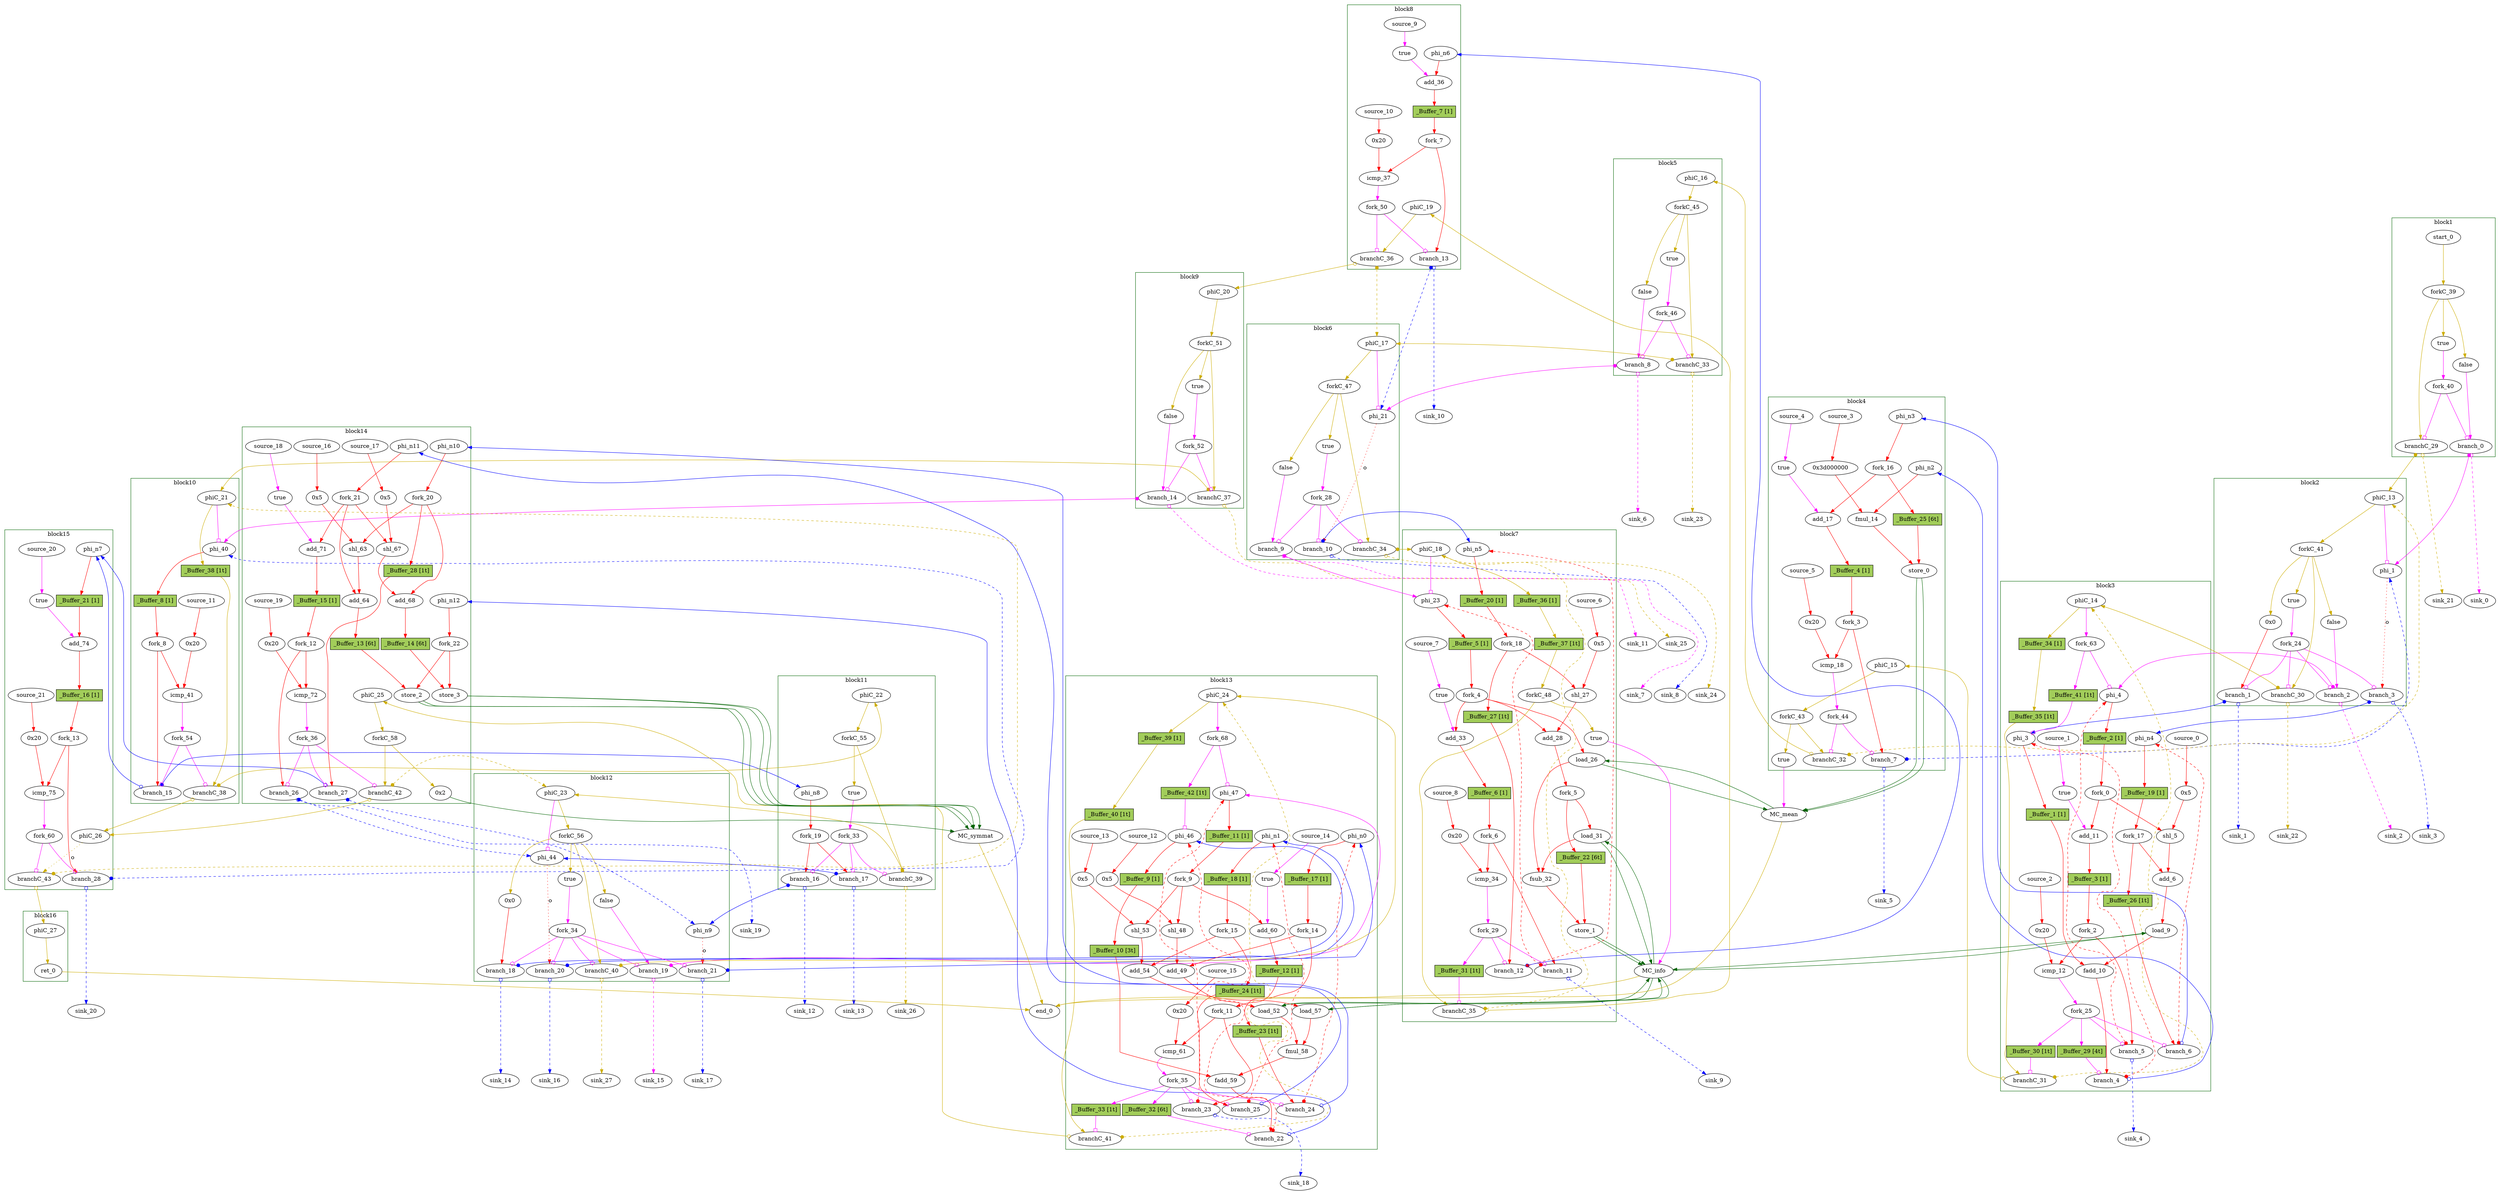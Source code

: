 // Number of blocks: 308
// Number of channels: 456
Digraph G {

  // Blocks
subgraph cluster_1 {
color = "darkgreen"
label = "block1"
  brCst_block1 [type=Constant, in="in1:1", out="out1:1", bbID = 1, value="0x1", label=true,  shape=oval];
  cst_0 [type=Constant, in="in1:1", out="out1:1", bbID = 1, value="0x0", label=false,  shape=oval];
  branch_0 [type=Branch, in="in1:1 in2?:1", out="out1+:1 out2-:1", bbID = 1,  shape=oval];
  start_0 [type=Entry, in="in1:0", out="out1:0", bbID = 1,  shape=oval];
  forkC_39 [type=Fork, in="in1:0", out="out1:0 out2:0 out3:0", bbID = 1,  shape=oval];
  branchC_29 [type=Branch, in="in1:0 in2?:1", out="out1+:0 out2-:0", bbID = 1,  shape=oval];
  fork_40 [type=Fork, in="in1:1", out="out1:1 out2:1", bbID = 1,  shape=oval];
}
subgraph cluster_2 {
color = "darkgreen"
label = "block2"
  phi_1 [type=Mux, in="in1?:1 in2:6 in3:6", out="out1:6", delay=1.397, bbID = 2,  shape=oval];
  brCst_block2 [type=Constant, in="in1:1", out="out1:1", bbID = 2, value="0x1", label=true,  shape=oval];
  cst_1 [type=Constant, in="in1:32", out="out1:32", bbID = 2, value="0x0", label="0x0",  shape=oval];
  cst_2 [type=Constant, in="in1:1", out="out1:1", bbID = 2, value="0x0", label=false,  shape=oval];
  branch_1 [type=Branch, in="in1:32 in2?:1", out="out1+:32 out2-:32", bbID = 2,  shape=oval];
  branch_2 [type=Branch, in="in1:1 in2?:1", out="out1+:1 out2-:1", bbID = 2,  shape=oval];
  branch_3 [type=Branch, in="in1:6 in2?:1", out="out1+:6 out2-:6", bbID = 2,  shape=oval];
  fork_24 [type=Fork, in="in1:1", out="out1:1 out2:1 out3:1 out4:1", bbID = 2,  shape=oval];
  phiC_13 [type=CntrlMerge, in="in1:0 in2:0", out="out1:0 out2?:1", bbID = 2,  shape=oval];
  forkC_41 [type=Fork, in="in1:0", out="out1:0 out2:0 out3:0 out4:0", bbID = 2,  shape=oval];
  branchC_30 [type=Branch, in="in1:0 in2?:1", out="out1+:0 out2-:0", bbID = 2,  shape=oval];
}
subgraph cluster_3 {
color = "darkgreen"
label = "block3"
  phi_3 [type=Mux, in="in1?:1 in2:32 in3:32", out="out1:32", delay=1.397, bbID = 3,  shape=oval];
  phi_4 [type=Mux, in="in1?:1 in2:6 in3:6", out="out1:6", delay=1.397, bbID = 3,  shape=oval];
  cst_3 [type=Constant, in="in1:3", out="out1:3", bbID = 3, value="0x5", label="0x5",  shape=oval];
  shl_5 [type=Operator, in="in1:11 in2:11", out="out1:11", op = "shl_op", bbID = 3,  shape=oval];
  add_6 [type=Operator, in="in1:12 in2:12", out="out1:12", op = "add_op", delay=2.287, bbID = 3,  shape=oval];
  load_9 [type=Operator, in="in1:32 in2:12", out="out1:32 out2:12", op = "mc_load_op", delay=1.412, latency=2, bbID = 3, portID = 0, offset = 0,  shape=oval];
  fadd_10 [type=Operator, in="in1:32 in2:32", out="out1:32", op = "fadd_op", latency=10, bbID = 3,  shape=oval];
  cst_4 [type=Constant, in="in1:1", out="out1:1", bbID = 3, value="0x1", label=true,  shape=oval];
  add_11 [type=Operator, in="in1:6 in2:6", out="out1:6", op = "add_op", delay=2.287, bbID = 3,  shape=oval];
  cst_5 [type=Constant, in="in1:6", out="out1:6", bbID = 3, value="0x20", label="0x20",  shape=oval];
  icmp_12 [type=Operator, in="in1:6 in2:6", out="out1:1", op = "icmp_ult_op", delay=1.907, bbID = 3,  shape=oval];
  phi_n4 [type=Merge, in="in1:6 in2:6", out="out1:6", delay=1.397, bbID = 3,  shape=oval];
  fork_0 [type=Fork, in="in1:6", out="out1:6 out2:6", bbID = 3,  shape=oval];
  fork_2 [type=Fork, in="in1:6", out="out1:6 out2:6", bbID = 3,  shape=oval];
  fork_17 [type=Fork, in="in1:6", out="out1:6 out2:6", bbID = 3,  shape=oval];
  branch_4 [type=Branch, in="in1:32 in2?:1", out="out1+:32 out2-:32", bbID = 3,  shape=oval];
  branch_5 [type=Branch, in="in1:6 in2?:1", out="out1+:6 out2-:6", bbID = 3,  shape=oval];
  branch_6 [type=Branch, in="in1:6 in2?:1", out="out1+:6 out2-:6", bbID = 3,  shape=oval];
  fork_25 [type=Fork, in="in1:1", out="out1:1 out2:1 out3:1 out4:1", bbID = 3,  shape=oval];
  phiC_14 [type=CntrlMerge, in="in1:0 in2:0", out="out1:0 out2?:1", bbID = 3,  shape=oval];
  branchC_31 [type=Branch, in="in1:0 in2?:1", out="out1+:0 out2-:0", bbID = 3,  shape=oval];
  source_0 [type=Source, out="out1:3", bbID = 3,  shape=oval];
  source_1 [type=Source, out="out1:1", bbID = 3,  shape=oval];
  source_2 [type=Source, out="out1:6", bbID = 3,  shape=oval];
  fork_63 [type=Fork, in="in1:1", out="out1:1 out2:1", bbID = 3,  shape=oval];
  _Buffer_1 [type=Buffer, in="in1:32", out="out1:32", bbID = 3, slots=1, transparent=false, label="_Buffer_1 [1]",  shape=box, style=filled, fillcolor=darkolivegreen3, height = 0.4];
  _Buffer_2 [type=Buffer, in="in1:6", out="out1:6", bbID = 3, slots=1, transparent=false, label="_Buffer_2 [1]",  shape=box, style=filled, fillcolor=darkolivegreen3, height = 0.4];
  _Buffer_3 [type=Buffer, in="in1:6", out="out1:6", bbID = 3, slots=1, transparent=false, label="_Buffer_3 [1]",  shape=box, style=filled, fillcolor=darkolivegreen3, height = 0.4];
  _Buffer_19 [type=Buffer, in="in1:6", out="out1:6", bbID = 3, slots=1, transparent=false, label="_Buffer_19 [1]",  shape=box, style=filled, fillcolor=darkolivegreen3, height = 0.4];
  _Buffer_26 [type=Buffer, in="in1:6", out="out1:6", bbID = 3, slots=1, transparent=true, label="_Buffer_26 [1t]",  shape=box, style=filled, fillcolor=darkolivegreen3, height = 0.4];
  _Buffer_29 [type=Buffer, in="in1:1", out="out1:1", bbID = 3, slots=4, transparent=true, label="_Buffer_29 [4t]",  shape=box, style=filled, fillcolor=darkolivegreen3, height = 0.4];
  _Buffer_30 [type=Buffer, in="in1:1", out="out1:1", bbID = 3, slots=1, transparent=true, label="_Buffer_30 [1t]",  shape=box, style=filled, fillcolor=darkolivegreen3, height = 0.4];
  _Buffer_34 [type=Buffer, in="in1:0", out="out1:0", bbID = 3, slots=1, transparent=false, label="_Buffer_34 [1]",  shape=box, style=filled, fillcolor=darkolivegreen3, height = 0.4];
  _Buffer_35 [type=Buffer, in="in1:0", out="out1:0", bbID = 3, slots=1, transparent=true, label="_Buffer_35 [1t]",  shape=box, style=filled, fillcolor=darkolivegreen3, height = 0.4];
  _Buffer_41 [type=Buffer, in="in1:1", out="out1:1", bbID = 3, slots=1, transparent=true, label="_Buffer_41 [1t]",  shape=box, style=filled, fillcolor=darkolivegreen3, height = 0.4];
}
subgraph cluster_4 {
color = "darkgreen"
label = "block4"
  cst_6 [type=Constant, in="in1:32", out="out1:32", bbID = 4, value="0x3d000000", label="0x3d000000",  shape=oval];
  fmul_14 [type=Operator, in="in1:32 in2:32", out="out1:32", op = "fmul_op", latency=6, bbID = 4,  shape=oval];
  store_0 [type=Operator, in="in1:32 in2:6", out="out1:32 out2:6", op = "mc_store_op", delay=0.672, bbID = 4, portID = 0, offset = 0,  shape=oval];
  cst_7 [type=Constant, in="in1:1", out="out1:1", bbID = 4, value="0x1", label=true,  shape=oval];
  add_17 [type=Operator, in="in1:6 in2:6", out="out1:6", op = "add_op", delay=2.287, bbID = 4,  shape=oval];
  cst_8 [type=Constant, in="in1:6", out="out1:6", bbID = 4, value="0x20", label="0x20",  shape=oval];
  icmp_18 [type=Operator, in="in1:6 in2:6", out="out1:1", op = "icmp_ult_op", delay=1.907, bbID = 4,  shape=oval];
  phi_n2 [type=Merge, in="in1:32", out="out1:32", bbID = 4,  shape=oval];
  phi_n3 [type=Merge, in="in1:6", out="out1:6", bbID = 4,  shape=oval];
  fork_3 [type=Fork, in="in1:6", out="out1:6 out2:6", bbID = 4,  shape=oval];
  fork_16 [type=Fork, in="in1:6", out="out1:6 out2:6", bbID = 4,  shape=oval];
  branch_7 [type=Branch, in="in1:6 in2?:1", out="out1+:6 out2-:6", bbID = 4,  shape=oval];
  cst_30 [type=Constant, in="in1:1", out="out1:1", bbID = 4, value="0x1", label=true,  shape=oval];
  phiC_15 [type=Merge, in="in1:0", out="out1:0", bbID = 4,  shape=oval];
  forkC_43 [type=Fork, in="in1:0", out="out1:0 out2:0", bbID = 4,  shape=oval];
  branchC_32 [type=Branch, in="in1:0 in2?:1", out="out1+:0 out2-:0", bbID = 4,  shape=oval];
  fork_44 [type=Fork, in="in1:1", out="out1:1 out2:1", bbID = 4,  shape=oval];
  source_3 [type=Source, out="out1:32", bbID = 4,  shape=oval];
  source_4 [type=Source, out="out1:1", bbID = 4,  shape=oval];
  source_5 [type=Source, out="out1:6", bbID = 4,  shape=oval];
  _Buffer_4 [type=Buffer, in="in1:6", out="out1:6", bbID = 4, slots=1, transparent=false, label="_Buffer_4 [1]",  shape=box, style=filled, fillcolor=darkolivegreen3, height = 0.4];
  _Buffer_25 [type=Buffer, in="in1:6", out="out1:6", bbID = 4, slots=6, transparent=true, label="_Buffer_25 [6t]",  shape=box, style=filled, fillcolor=darkolivegreen3, height = 0.4];
}
subgraph cluster_5 {
color = "darkgreen"
label = "block5"
  brCst_block5 [type=Constant, in="in1:1", out="out1:1", bbID = 5, value="0x1", label=true,  shape=oval];
  cst_9 [type=Constant, in="in1:1", out="out1:1", bbID = 5, value="0x0", label=false,  shape=oval];
  branch_8 [type=Branch, in="in1:1 in2?:1", out="out1+:1 out2-:1", bbID = 5,  shape=oval];
  phiC_16 [type=Merge, in="in1:0", out="out1:0", bbID = 5,  shape=oval];
  forkC_45 [type=Fork, in="in1:0", out="out1:0 out2:0 out3:0", bbID = 5,  shape=oval];
  branchC_33 [type=Branch, in="in1:0 in2?:1", out="out1+:0 out2-:0", bbID = 5,  shape=oval];
  fork_46 [type=Fork, in="in1:1", out="out1:1 out2:1", bbID = 5,  shape=oval];
}
subgraph cluster_6 {
color = "darkgreen"
label = "block6"
  phi_21 [type=Mux, in="in1?:1 in2:6 in3:6", out="out1:6", delay=1.397, bbID = 6,  shape=oval];
  brCst_block6 [type=Constant, in="in1:1", out="out1:1", bbID = 6, value="0x1", label=true,  shape=oval];
  cst_10 [type=Constant, in="in1:1", out="out1:1", bbID = 6, value="0x0", label=false,  shape=oval];
  branch_9 [type=Branch, in="in1:1 in2?:1", out="out1+:1 out2-:1", bbID = 6,  shape=oval];
  branch_10 [type=Branch, in="in1:6 in2?:1", out="out1+:6 out2-:6", bbID = 6,  shape=oval];
  fork_28 [type=Fork, in="in1:1", out="out1:1 out2:1 out3:1", bbID = 6,  shape=oval];
  phiC_17 [type=CntrlMerge, in="in1:0 in2:0", out="out1:0 out2?:1", bbID = 6,  shape=oval];
  forkC_47 [type=Fork, in="in1:0", out="out1:0 out2:0 out3:0", bbID = 6,  shape=oval];
  branchC_34 [type=Branch, in="in1:0 in2?:1", out="out1+:0 out2-:0", bbID = 6,  shape=oval];
}
subgraph cluster_7 {
color = "darkgreen"
label = "block7"
  phi_23 [type=Mux, in="in1?:1 in2:6 in3:6", out="out1:6", delay=1.397, bbID = 7,  shape=oval];
  load_26 [type=Operator, in="in1:32 in2:6", out="out1:32 out2:6", op = "mc_load_op", delay=1.412, latency=2, bbID = 7, portID = 0, offset = 0,  shape=oval];
  cst_11 [type=Constant, in="in1:3", out="out1:3", bbID = 7, value="0x5", label="0x5",  shape=oval];
  shl_27 [type=Operator, in="in1:11 in2:11", out="out1:11", op = "shl_op", bbID = 7,  shape=oval];
  add_28 [type=Operator, in="in1:12 in2:12", out="out1:12", op = "add_op", delay=2.287, bbID = 7,  shape=oval];
  load_31 [type=Operator, in="in1:32 in2:12", out="out1:32 out2:12", op = "mc_load_op", delay=1.412, latency=2, bbID = 7, portID = 1, offset = 0,  shape=oval];
  fsub_32 [type=Operator, in="in1:32 in2:32", out="out1:32", op = "fsub_op", latency=10, bbID = 7,  shape=oval];
  store_1 [type=Operator, in="in1:32 in2:12", out="out1:32 out2:12", op = "mc_store_op", delay=0.672, bbID = 7, portID = 0, offset = 0,  shape=oval];
  cst_12 [type=Constant, in="in1:1", out="out1:1", bbID = 7, value="0x1", label=true,  shape=oval];
  add_33 [type=Operator, in="in1:6 in2:6", out="out1:6", op = "add_op", delay=2.287, bbID = 7,  shape=oval];
  cst_13 [type=Constant, in="in1:6", out="out1:6", bbID = 7, value="0x20", label="0x20",  shape=oval];
  icmp_34 [type=Operator, in="in1:6 in2:6", out="out1:1", op = "icmp_ult_op", delay=1.907, bbID = 7,  shape=oval];
  phi_n5 [type=Merge, in="in1:6 in2:6", out="out1:6", delay=1.397, bbID = 7,  shape=oval];
  fork_4 [type=Fork, in="in1:6", out="out1:6 out2:6 out3:6", bbID = 7,  shape=oval];
  fork_5 [type=Fork, in="in1:12", out="out1:12 out2:12", bbID = 7,  shape=oval];
  fork_6 [type=Fork, in="in1:6", out="out1:6 out2:6", bbID = 7,  shape=oval];
  fork_18 [type=Fork, in="in1:6", out="out1:6 out2:6", bbID = 7,  shape=oval];
  branch_11 [type=Branch, in="in1:6 in2?:1", out="out1+:6 out2-:6", bbID = 7,  shape=oval];
  branch_12 [type=Branch, in="in1:6 in2?:1", out="out1+:6 out2-:6", bbID = 7,  shape=oval];
  fork_29 [type=Fork, in="in1:1", out="out1:1 out2:1 out3:1", bbID = 7,  shape=oval];
  cst_31 [type=Constant, in="in1:1", out="out1:1", bbID = 7, value="0x1", label=true,  shape=oval];
  phiC_18 [type=CntrlMerge, in="in1:0 in2:0", out="out1:0 out2?:1", bbID = 7,  shape=oval];
  forkC_48 [type=Fork, in="in1:0", out="out1:0 out2:0", bbID = 7,  shape=oval];
  branchC_35 [type=Branch, in="in1:0 in2?:1", out="out1+:0 out2-:0", bbID = 7,  shape=oval];
  source_6 [type=Source, out="out1:3", bbID = 7,  shape=oval];
  source_7 [type=Source, out="out1:1", bbID = 7,  shape=oval];
  source_8 [type=Source, out="out1:6", bbID = 7,  shape=oval];
  _Buffer_5 [type=Buffer, in="in1:6", out="out1:6", bbID = 7, slots=1, transparent=false, label="_Buffer_5 [1]",  shape=box, style=filled, fillcolor=darkolivegreen3, height = 0.4];
  _Buffer_6 [type=Buffer, in="in1:6", out="out1:6", bbID = 7, slots=1, transparent=false, label="_Buffer_6 [1]",  shape=box, style=filled, fillcolor=darkolivegreen3, height = 0.4];
  _Buffer_20 [type=Buffer, in="in1:6", out="out1:6", bbID = 7, slots=1, transparent=false, label="_Buffer_20 [1]",  shape=box, style=filled, fillcolor=darkolivegreen3, height = 0.4];
  _Buffer_22 [type=Buffer, in="in1:12", out="out1:12", bbID = 7, slots=6, transparent=true, label="_Buffer_22 [6t]",  shape=box, style=filled, fillcolor=darkolivegreen3, height = 0.4];
  _Buffer_27 [type=Buffer, in="in1:6", out="out1:6", bbID = 7, slots=1, transparent=true, label="_Buffer_27 [1t]",  shape=box, style=filled, fillcolor=darkolivegreen3, height = 0.4];
  _Buffer_31 [type=Buffer, in="in1:1", out="out1:1", bbID = 7, slots=1, transparent=true, label="_Buffer_31 [1t]",  shape=box, style=filled, fillcolor=darkolivegreen3, height = 0.4];
  _Buffer_36 [type=Buffer, in="in1:0", out="out1:0", bbID = 7, slots=1, transparent=false, label="_Buffer_36 [1]",  shape=box, style=filled, fillcolor=darkolivegreen3, height = 0.4];
  _Buffer_37 [type=Buffer, in="in1:0", out="out1:0", bbID = 7, slots=1, transparent=true, label="_Buffer_37 [1t]",  shape=box, style=filled, fillcolor=darkolivegreen3, height = 0.4];
}
subgraph cluster_8 {
color = "darkgreen"
label = "block8"
  cst_14 [type=Constant, in="in1:1", out="out1:1", bbID = 8, value="0x1", label=true,  shape=oval];
  add_36 [type=Operator, in="in1:6 in2:6", out="out1:6", op = "add_op", delay=2.287, bbID = 8,  shape=oval];
  cst_15 [type=Constant, in="in1:6", out="out1:6", bbID = 8, value="0x20", label="0x20",  shape=oval];
  icmp_37 [type=Operator, in="in1:6 in2:6", out="out1:1", op = "icmp_ult_op", delay=1.907, bbID = 8,  shape=oval];
  phi_n6 [type=Merge, in="in1:6", out="out1:6", bbID = 8,  shape=oval];
  fork_7 [type=Fork, in="in1:6", out="out1:6 out2:6", bbID = 8,  shape=oval];
  branch_13 [type=Branch, in="in1:6 in2?:1", out="out1+:6 out2-:6", bbID = 8,  shape=oval];
  phiC_19 [type=Merge, in="in1:0", out="out1:0", bbID = 8,  shape=oval];
  branchC_36 [type=Branch, in="in1:0 in2?:1", out="out1+:0 out2-:0", bbID = 8,  shape=oval];
  fork_50 [type=Fork, in="in1:1", out="out1:1 out2:1", bbID = 8,  shape=oval];
  source_9 [type=Source, out="out1:1", bbID = 8,  shape=oval];
  source_10 [type=Source, out="out1:6", bbID = 8,  shape=oval];
  _Buffer_7 [type=Buffer, in="in1:6", out="out1:6", bbID = 8, slots=1, transparent=false, label="_Buffer_7 [1]",  shape=box, style=filled, fillcolor=darkolivegreen3, height = 0.4];
}
subgraph cluster_9 {
color = "darkgreen"
label = "block9"
  brCst_block9 [type=Constant, in="in1:1", out="out1:1", bbID = 9, value="0x1", label=true,  shape=oval];
  cst_16 [type=Constant, in="in1:1", out="out1:1", bbID = 9, value="0x0", label=false,  shape=oval];
  branch_14 [type=Branch, in="in1:1 in2?:1", out="out1+:1 out2-:1", bbID = 9,  shape=oval];
  phiC_20 [type=Merge, in="in1:0", out="out1:0", bbID = 9,  shape=oval];
  forkC_51 [type=Fork, in="in1:0", out="out1:0 out2:0 out3:0", bbID = 9,  shape=oval];
  branchC_37 [type=Branch, in="in1:0 in2?:1", out="out1+:0 out2-:0", bbID = 9,  shape=oval];
  fork_52 [type=Fork, in="in1:1", out="out1:1 out2:1", bbID = 9,  shape=oval];
}
subgraph cluster_10 {
color = "darkgreen"
label = "block10"
  phi_40 [type=Mux, in="in1?:1 in2:6 in3:6", out="out1:6", delay=1.397, bbID = 10,  shape=oval];
  cst_17 [type=Constant, in="in1:6", out="out1:6", bbID = 10, value="0x20", label="0x20",  shape=oval];
  icmp_41 [type=Operator, in="in1:6 in2:6", out="out1:1", op = "icmp_ult_op", delay=1.907, bbID = 10,  shape=oval];
  fork_8 [type=Fork, in="in1:6", out="out1:6 out2:6", bbID = 10,  shape=oval];
  branch_15 [type=Branch, in="in1:6 in2?:1", out="out1+:6 out2-:6", bbID = 10,  shape=oval];
  phiC_21 [type=CntrlMerge, in="in1:0 in2:0", out="out1:0 out2?:1", bbID = 10,  shape=oval];
  branchC_38 [type=Branch, in="in1:0 in2?:1", out="out1+:0 out2-:0", bbID = 10,  shape=oval];
  fork_54 [type=Fork, in="in1:1", out="out1:1 out2:1", bbID = 10,  shape=oval];
  source_11 [type=Source, out="out1:6", bbID = 10,  shape=oval];
  _Buffer_8 [type=Buffer, in="in1:6", out="out1:6", bbID = 10, slots=1, transparent=false, label="_Buffer_8 [1]",  shape=box, style=filled, fillcolor=darkolivegreen3, height = 0.4];
  _Buffer_38 [type=Buffer, in="in1:0", out="out1:0", bbID = 10, slots=1, transparent=true, label="_Buffer_38 [1t]",  shape=box, style=filled, fillcolor=darkolivegreen3, height = 0.4];
}
subgraph cluster_11 {
color = "darkgreen"
label = "block11"
  brCst_block11 [type=Constant, in="in1:1", out="out1:1", bbID = 11, value="0x1", label=true,  shape=oval];
  phi_n8 [type=Merge, in="in1:6", out="out1:6", bbID = 11,  shape=oval];
  fork_19 [type=Fork, in="in1:6", out="out1:6 out2:6", bbID = 11,  shape=oval];
  branch_16 [type=Branch, in="in1:6 in2?:1", out="out1+:6 out2-:6", bbID = 11,  shape=oval];
  branch_17 [type=Branch, in="in1:6 in2?:1", out="out1+:6 out2-:6", bbID = 11,  shape=oval];
  fork_33 [type=Fork, in="in1:1", out="out1:1 out2:1 out3:1", bbID = 11,  shape=oval];
  phiC_22 [type=Merge, in="in1:0", out="out1:0", bbID = 11,  shape=oval];
  forkC_55 [type=Fork, in="in1:0", out="out1:0 out2:0", bbID = 11,  shape=oval];
  branchC_39 [type=Branch, in="in1:0 in2?:1", out="out1+:0 out2-:0", bbID = 11,  shape=oval];
}
subgraph cluster_12 {
color = "darkgreen"
label = "block12"
  phi_44 [type=Mux, in="in1?:1 in2:6 in3:6", out="out1:6", delay=1.397, bbID = 12,  shape=oval];
  brCst_block12 [type=Constant, in="in1:1", out="out1:1", bbID = 12, value="0x1", label=true,  shape=oval];
  cst_18 [type=Constant, in="in1:32", out="out1:32", bbID = 12, value="0x0", label="0x0",  shape=oval];
  cst_19 [type=Constant, in="in1:1", out="out1:1", bbID = 12, value="0x0", label=false,  shape=oval];
  phi_n9 [type=Merge, in="in1:6 in2:6", out="out1:6", delay=1.397, bbID = 12,  shape=oval];
  branch_18 [type=Branch, in="in1:32 in2?:1", out="out1+:32 out2-:32", bbID = 12,  shape=oval];
  branch_19 [type=Branch, in="in1:1 in2?:1", out="out1+:1 out2-:1", bbID = 12,  shape=oval];
  branch_20 [type=Branch, in="in1:6 in2?:1", out="out1+:6 out2-:6", bbID = 12,  shape=oval];
  branch_21 [type=Branch, in="in1:6 in2?:1", out="out1+:6 out2-:6", bbID = 12,  shape=oval];
  fork_34 [type=Fork, in="in1:1", out="out1:1 out2:1 out3:1 out4:1 out5:1", bbID = 12,  shape=oval];
  phiC_23 [type=CntrlMerge, in="in1:0 in2:0", out="out1:0 out2?:1", bbID = 12,  shape=oval];
  forkC_56 [type=Fork, in="in1:0", out="out1:0 out2:0 out3:0 out4:0", bbID = 12,  shape=oval];
  branchC_40 [type=Branch, in="in1:0 in2?:1", out="out1+:0 out2-:0", bbID = 12,  shape=oval];
}
subgraph cluster_13 {
color = "darkgreen"
label = "block13"
  phi_46 [type=Mux, in="in1?:1 in2:32 in3:32", out="out1:32", delay=1.397, bbID = 13, retimingDiff=1,  shape=oval];
  phi_47 [type=Mux, in="in1?:1 in2:6 in3:6", out="out1:6", delay=1.397, bbID = 13,  shape=oval];
  cst_20 [type=Constant, in="in1:3", out="out1:3", bbID = 13, value="0x5", label="0x5", retimingDiff=0.363636,  shape=oval];
  shl_48 [type=Operator, in="in1:11 in2:11", out="out1:11", op = "shl_op", bbID = 13, retimingDiff=0.363636,  shape=oval];
  add_49 [type=Operator, in="in1:12 in2:12", out="out1:12", op = "add_op", delay=2.287, bbID = 13, retimingDiff=0.363636,  shape=oval];
  load_52 [type=Operator, in="in1:32 in2:12", out="out1:32 out2:12", op = "mc_load_op", delay=1.412, latency=2, bbID = 13, portID = 2, offset = 0, retimingDiff=0.181818,  shape=oval];
  cst_21 [type=Constant, in="in1:3", out="out1:3", bbID = 13, value="0x5", label="0x5", retimingDiff=0.363636,  shape=oval];
  shl_53 [type=Operator, in="in1:11 in2:11", out="out1:11", op = "shl_op", bbID = 13, retimingDiff=0.363636,  shape=oval];
  add_54 [type=Operator, in="in1:12 in2:12", out="out1:12", op = "add_op", delay=2.287, bbID = 13, retimingDiff=0.363636,  shape=oval];
  load_57 [type=Operator, in="in1:32 in2:12", out="out1:32 out2:12", op = "mc_load_op", delay=1.412, latency=2, bbID = 13, portID = 3, offset = 0, retimingDiff=0.181818,  shape=oval];
  fmul_58 [type=Operator, in="in1:32 in2:32", out="out1:32", op = "fmul_op", latency=6, bbID = 13, retimingDiff=0.545455,  shape=oval];
  fadd_59 [type=Operator, in="in1:32 in2:32", out="out1:32", op = "fadd_op", latency=10, bbID = 13, retimingDiff=0.909091,  shape=oval];
  cst_22 [type=Constant, in="in1:1", out="out1:1", bbID = 13, value="0x1", label=true, retimingDiff=0.363636,  shape=oval];
  add_60 [type=Operator, in="in1:6 in2:6", out="out1:6", op = "add_op", delay=2.287, bbID = 13, retimingDiff=0.363636,  shape=oval];
  cst_23 [type=Constant, in="in1:6", out="out1:6", bbID = 13, value="0x20", label="0x20", retimingDiff=1,  shape=oval];
  icmp_61 [type=Operator, in="in1:6 in2:6", out="out1:1", op = "icmp_ult_op", delay=1.907, bbID = 13, retimingDiff=1,  shape=oval];
  phi_n0 [type=Merge, in="in1:6 in2:6", out="out1:6", delay=1.397, bbID = 13,  shape=oval];
  phi_n1 [type=Merge, in="in1:6 in2:6", out="out1:6", delay=1.397, bbID = 13,  shape=oval];
  fork_9 [type=Fork, in="in1:6", out="out1:6 out2:6 out3:6", bbID = 13, retimingDiff=0.363636,  shape=oval];
  fork_11 [type=Fork, in="in1:6", out="out1:6 out2:6", bbID = 13, retimingDiff=1,  shape=oval];
  fork_14 [type=Fork, in="in1:6", out="out1:6 out2:6", bbID = 13, retimingDiff=0.363636,  shape=oval];
  fork_15 [type=Fork, in="in1:6", out="out1:6 out2:6", bbID = 13, retimingDiff=0.363636,  shape=oval];
  branch_22 [type=Branch, in="in1:32 in2?:1", out="out1+:32 out2-:32", bbID = 13, retimingDiff=2,  shape=oval];
  branch_23 [type=Branch, in="in1:6 in2?:1", out="out1+:6 out2-:6", bbID = 13, retimingDiff=1,  shape=oval];
  branch_24 [type=Branch, in="in1:6 in2?:1", out="out1+:6 out2-:6", bbID = 13, retimingDiff=1,  shape=oval];
  branch_25 [type=Branch, in="in1:6 in2?:1", out="out1+:6 out2-:6", bbID = 13, retimingDiff=1,  shape=oval];
  fork_35 [type=Fork, in="in1:1", out="out1:1 out2:1 out3:1 out4:1 out5:1", bbID = 13, retimingDiff=1,  shape=oval];
  phiC_24 [type=CntrlMerge, in="in1:0 in2:0", out="out1:0 out2?:1", bbID = 13,  shape=oval];
  branchC_41 [type=Branch, in="in1:0 in2?:1", out="out1+:0 out2-:0", bbID = 13, retimingDiff=1,  shape=oval];
  source_12 [type=Source, out="out1:3", bbID = 13, retimingDiff=0.363636,  shape=oval];
  source_13 [type=Source, out="out1:3", bbID = 13, retimingDiff=0.363636,  shape=oval];
  source_14 [type=Source, out="out1:1", bbID = 13, retimingDiff=0.363636,  shape=oval];
  source_15 [type=Source, out="out1:6", bbID = 13, retimingDiff=1,  shape=oval];
  fork_68 [type=Fork, in="in1:1", out="out1:1 out2:1", bbID = 13,  shape=oval];
  _Buffer_9 [type=Buffer, in="in1:32", out="out1:32", bbID = 13, slots=1, transparent=false, label="_Buffer_9 [1]",  shape=box, style=filled, fillcolor=darkolivegreen3, height = 0.4];
  _Buffer_10 [type=Buffer, in="in1:32", out="out1:32", bbID = 13, slots=3, transparent=true, label="_Buffer_10 [3t]",  shape=box, style=filled, fillcolor=darkolivegreen3, height = 0.4];
  _Buffer_11 [type=Buffer, in="in1:6", out="out1:6", bbID = 13, slots=1, transparent=false, label="_Buffer_11 [1]",  shape=box, style=filled, fillcolor=darkolivegreen3, height = 0.4];
  _Buffer_12 [type=Buffer, in="in1:6", out="out1:6", bbID = 13, slots=1, transparent=false, label="_Buffer_12 [1]",  shape=box, style=filled, fillcolor=darkolivegreen3, height = 0.4];
  _Buffer_17 [type=Buffer, in="in1:6", out="out1:6", bbID = 13, slots=1, transparent=false, label="_Buffer_17 [1]",  shape=box, style=filled, fillcolor=darkolivegreen3, height = 0.4];
  _Buffer_18 [type=Buffer, in="in1:6", out="out1:6", bbID = 13, slots=1, transparent=false, label="_Buffer_18 [1]",  shape=box, style=filled, fillcolor=darkolivegreen3, height = 0.4];
  _Buffer_23 [type=Buffer, in="in1:6", out="out1:6", bbID = 13, slots=1, transparent=true, label="_Buffer_23 [1t]",  shape=box, style=filled, fillcolor=darkolivegreen3, height = 0.4];
  _Buffer_24 [type=Buffer, in="in1:6", out="out1:6", bbID = 13, slots=1, transparent=true, label="_Buffer_24 [1t]",  shape=box, style=filled, fillcolor=darkolivegreen3, height = 0.4];
  _Buffer_32 [type=Buffer, in="in1:1", out="out1:1", bbID = 13, slots=6, transparent=true, label="_Buffer_32 [6t]",  shape=box, style=filled, fillcolor=darkolivegreen3, height = 0.4];
  _Buffer_33 [type=Buffer, in="in1:1", out="out1:1", bbID = 13, slots=1, transparent=true, label="_Buffer_33 [1t]",  shape=box, style=filled, fillcolor=darkolivegreen3, height = 0.4];
  _Buffer_39 [type=Buffer, in="in1:0", out="out1:0", bbID = 13, slots=1, transparent=false, label="_Buffer_39 [1]",  shape=box, style=filled, fillcolor=darkolivegreen3, height = 0.4];
  _Buffer_40 [type=Buffer, in="in1:0", out="out1:0", bbID = 13, slots=1, transparent=true, label="_Buffer_40 [1t]",  shape=box, style=filled, fillcolor=darkolivegreen3, height = 0.4];
  _Buffer_42 [type=Buffer, in="in1:1", out="out1:1", bbID = 13, slots=1, transparent=true, label="_Buffer_42 [1t]",  shape=box, style=filled, fillcolor=darkolivegreen3, height = 0.4];
}
subgraph cluster_14 {
color = "darkgreen"
label = "block14"
  cst_24 [type=Constant, in="in1:3", out="out1:3", bbID = 14, value="0x5", label="0x5",  shape=oval];
  shl_63 [type=Operator, in="in1:11 in2:11", out="out1:11", op = "shl_op", bbID = 14,  shape=oval];
  add_64 [type=Operator, in="in1:12 in2:12", out="out1:12", op = "add_op", delay=2.287, bbID = 14,  shape=oval];
  store_2 [type=Operator, in="in1:32 in2:12", out="out1:32 out2:12", op = "mc_store_op", delay=0.672, bbID = 14, portID = 0, offset = 0,  shape=oval];
  cst_25 [type=Constant, in="in1:3", out="out1:3", bbID = 14, value="0x5", label="0x5",  shape=oval];
  shl_67 [type=Operator, in="in1:11 in2:11", out="out1:11", op = "shl_op", bbID = 14,  shape=oval];
  add_68 [type=Operator, in="in1:12 in2:12", out="out1:12", op = "add_op", delay=2.287, bbID = 14,  shape=oval];
  store_3 [type=Operator, in="in1:32 in2:12", out="out1:32 out2:12", op = "mc_store_op", delay=0.672, bbID = 14, portID = 1, offset = 0,  shape=oval];
  cst_26 [type=Constant, in="in1:1", out="out1:1", bbID = 14, value="0x1", label=true,  shape=oval];
  add_71 [type=Operator, in="in1:6 in2:6", out="out1:6", op = "add_op", delay=2.287, bbID = 14,  shape=oval];
  cst_27 [type=Constant, in="in1:6", out="out1:6", bbID = 14, value="0x20", label="0x20",  shape=oval];
  icmp_72 [type=Operator, in="in1:6 in2:6", out="out1:1", op = "icmp_ult_op", delay=1.907, bbID = 14,  shape=oval];
  phi_n10 [type=Merge, in="in1:6", out="out1:6", bbID = 14,  shape=oval];
  phi_n11 [type=Merge, in="in1:6", out="out1:6", bbID = 14,  shape=oval];
  phi_n12 [type=Merge, in="in1:32", out="out1:32", bbID = 14,  shape=oval];
  fork_12 [type=Fork, in="in1:6", out="out1:6 out2:6", bbID = 14,  shape=oval];
  fork_20 [type=Fork, in="in1:6", out="out1:6 out2:6 out3:6", bbID = 14,  shape=oval];
  fork_21 [type=Fork, in="in1:6", out="out1:6 out2:6 out3:6", bbID = 14,  shape=oval];
  fork_22 [type=Fork, in="in1:32", out="out1:32 out2:32", bbID = 14,  shape=oval];
  branch_26 [type=Branch, in="in1:6 in2?:1", out="out1+:6 out2-:6", bbID = 14,  shape=oval];
  branch_27 [type=Branch, in="in1:6 in2?:1", out="out1+:6 out2-:6", bbID = 14,  shape=oval];
  fork_36 [type=Fork, in="in1:1", out="out1:1 out2:1 out3:1", bbID = 14,  shape=oval];
  cst_32 [type=Constant, in="in1:2", out="out1:2", bbID = 14, value="0x2", label="0x2",  shape=oval];
  phiC_25 [type=Merge, in="in1:0", out="out1:0", bbID = 14,  shape=oval];
  forkC_58 [type=Fork, in="in1:0", out="out1:0 out2:0", bbID = 14,  shape=oval];
  branchC_42 [type=Branch, in="in1:0 in2?:1", out="out1+:0 out2-:0", bbID = 14,  shape=oval];
  source_16 [type=Source, out="out1:3", bbID = 14,  shape=oval];
  source_17 [type=Source, out="out1:3", bbID = 14,  shape=oval];
  source_18 [type=Source, out="out1:1", bbID = 14,  shape=oval];
  source_19 [type=Source, out="out1:6", bbID = 14,  shape=oval];
  _Buffer_13 [type=Buffer, in="in1:12", out="out1:12", bbID = 14, slots=6, transparent=true, label="_Buffer_13 [6t]",  shape=box, style=filled, fillcolor=darkolivegreen3, height = 0.4];
  _Buffer_14 [type=Buffer, in="in1:12", out="out1:12", bbID = 14, slots=6, transparent=true, label="_Buffer_14 [6t]",  shape=box, style=filled, fillcolor=darkolivegreen3, height = 0.4];
  _Buffer_15 [type=Buffer, in="in1:6", out="out1:6", bbID = 14, slots=1, transparent=false, label="_Buffer_15 [1]",  shape=box, style=filled, fillcolor=darkolivegreen3, height = 0.4];
  _Buffer_28 [type=Buffer, in="in1:6", out="out1:6", bbID = 14, slots=1, transparent=true, label="_Buffer_28 [1t]",  shape=box, style=filled, fillcolor=darkolivegreen3, height = 0.4];
}
subgraph cluster_15 {
color = "darkgreen"
label = "block15"
  cst_28 [type=Constant, in="in1:1", out="out1:1", bbID = 15, value="0x1", label=true,  shape=oval];
  add_74 [type=Operator, in="in1:6 in2:6", out="out1:6", op = "add_op", delay=2.287, bbID = 15,  shape=oval];
  cst_29 [type=Constant, in="in1:6", out="out1:6", bbID = 15, value="0x20", label="0x20",  shape=oval];
  icmp_75 [type=Operator, in="in1:6 in2:6", out="out1:1", op = "icmp_ult_op", delay=1.907, bbID = 15,  shape=oval];
  phi_n7 [type=Merge, in="in1:6 in2:6", out="out1:6", delay=1.397, bbID = 15,  shape=oval];
  fork_13 [type=Fork, in="in1:6", out="out1:6 out2:6", bbID = 15,  shape=oval];
  branch_28 [type=Branch, in="in1:6 in2?:1", out="out1+:6 out2-:6", bbID = 15,  shape=oval];
  phiC_26 [type=Merge, in="in1:0 in2:0", out="out1:0", bbID = 15,  shape=oval];
  branchC_43 [type=Branch, in="in1:0 in2?:1", out="out1+:0 out2-:0", bbID = 15,  shape=oval];
  fork_60 [type=Fork, in="in1:1", out="out1:1 out2:1", bbID = 15,  shape=oval];
  source_20 [type=Source, out="out1:1", bbID = 15,  shape=oval];
  source_21 [type=Source, out="out1:6", bbID = 15,  shape=oval];
  _Buffer_16 [type=Buffer, in="in1:6", out="out1:6", bbID = 15, slots=1, transparent=false, label="_Buffer_16 [1]",  shape=box, style=filled, fillcolor=darkolivegreen3, height = 0.4];
  _Buffer_21 [type=Buffer, in="in1:6", out="out1:6", bbID = 15, slots=1, transparent=false, label="_Buffer_21 [1]",  shape=box, style=filled, fillcolor=darkolivegreen3, height = 0.4];
}
subgraph cluster_16 {
color = "darkgreen"
label = "block16"
  ret_0 [type=Operator, in="in1:0", out="out1:0", op = "ret_op", bbID = 16,  shape=oval];
  phiC_27 [type=Merge, in="in1:0", out="out1:0", bbID = 16,  shape=oval];
}
  MC_info [type=MC, in="in1:32*c0 in2:12*l0a in3:12*l1a in4:12*s0a in5:32*s0d in6:12*l2a in7:12*l3a", out="out1:32*l0d out2:32*l1d out3:32*l2d out4:32*l3d out5:0*e", bbID = 0, memory = "info", bbcount = 1, ldcount = 4, stcount = 1, ];
  MC_mean [type=MC, in="in1:32*c0 in2:6*s0a in3:32*s0d in4:6*l0a", out="out1:32*l0d out2:0*e", bbID = 0, memory = "mean", bbcount = 1, ldcount = 1, stcount = 1, ];
  MC_symmat [type=MC, in="in1:32*c0 in2:12*s0a in3:32*s0d in4:12*s1a in5:32*s1d", out="out1:0*e", bbID = 0, memory = "symmat", bbcount = 1, ldcount = 0, stcount = 2, ];
  end_0 [type=Exit, in="in1:0*e in2:0*e in3:0*e in4:0", out="out1:0", bbID = 0,  shape=oval];
  sink_0 [type=Sink, in="in1:1", bbID = 0,  shape=oval];
  sink_1 [type=Sink, in="in1:32", bbID = 0,  shape=oval];
  sink_2 [type=Sink, in="in1:1", bbID = 0,  shape=oval];
  sink_3 [type=Sink, in="in1:6", bbID = 0,  shape=oval];
  sink_4 [type=Sink, in="in1:6", bbID = 0,  shape=oval];
  sink_5 [type=Sink, in="in1:6", bbID = 0,  shape=oval];
  sink_6 [type=Sink, in="in1:1", bbID = 0,  shape=oval];
  sink_7 [type=Sink, in="in1:1", bbID = 0,  shape=oval];
  sink_8 [type=Sink, in="in1:6", bbID = 0,  shape=oval];
  sink_9 [type=Sink, in="in1:6", bbID = 0,  shape=oval];
  sink_10 [type=Sink, in="in1:6", bbID = 0,  shape=oval];
  sink_11 [type=Sink, in="in1:1", bbID = 0,  shape=oval];
  sink_12 [type=Sink, in="in1:6", bbID = 0,  shape=oval];
  sink_13 [type=Sink, in="in1:6", bbID = 0,  shape=oval];
  sink_14 [type=Sink, in="in1:32", bbID = 0,  shape=oval];
  sink_15 [type=Sink, in="in1:1", bbID = 0,  shape=oval];
  sink_16 [type=Sink, in="in1:6", bbID = 0,  shape=oval];
  sink_17 [type=Sink, in="in1:6", bbID = 0,  shape=oval];
  sink_18 [type=Sink, in="in1:6", bbID = 0,  shape=oval];
  sink_19 [type=Sink, in="in1:6", bbID = 0,  shape=oval];
  sink_20 [type=Sink, in="in1:6", bbID = 0,  shape=oval];
  sink_21 [type=Sink, in="in1:0", bbID = 0,  shape=oval];
  sink_22 [type=Sink, in="in1:0", bbID = 0,  shape=oval];
  sink_23 [type=Sink, in="in1:0", bbID = 0,  shape=oval];
  sink_24 [type=Sink, in="in1:0", bbID = 0,  shape=oval];
  sink_25 [type=Sink, in="in1:0", bbID = 0,  shape=oval];
  sink_26 [type=Sink, in="in1:0", bbID = 0,  shape=oval];
  sink_27 [type=Sink, in="in1:0", bbID = 0,  shape=oval];

  // Channels
  brCst_block1 -> fork_40 [from=out1, to=in1, arrowhead=normal, color=magenta];
  cst_0 -> branch_0 [from=out1, to=in1, arrowhead=normal, color=magenta];
  phi_1 -> branch_3 [from=out1, to=in1, arrowhead=normal, color=red, slots=1, style=dotted, label="o", transparent=true];
  brCst_block2 -> fork_24 [from=out1, to=in1, arrowhead=normal, color=magenta];
  cst_1 -> branch_1 [from=out1, to=in1, arrowhead=normal, color=red];
  phi_3 -> _Buffer_1 [from=out1, to=in1, arrowhead=normal, color=red];
  cst_2 -> branch_2 [from=out1, to=in1, arrowhead=normal, color=magenta];
  phi_4 -> _Buffer_2 [from=out1, to=in1, arrowhead=normal, color=red];
  cst_3 -> shl_5 [from=out1, to=in2, arrowhead=normal, color=red];
  shl_5 -> add_6 [from=out1, to=in1, arrowhead=normal, color=red];
  add_6 -> load_9 [from=out1, to=in2, arrowhead=normal, color=red];
  load_9 -> fadd_10 [from=out1, to=in2, arrowhead=normal, color=red];
  load_9 -> MC_info [from=out2, to=in2, arrowhead=normal, color=darkgreen];
  fadd_10 -> branch_4 [from=out1, to=in1, arrowhead=normal, color=red];
  cst_4 -> add_11 [from=out1, to=in2, arrowhead=normal, color=magenta];
  add_11 -> _Buffer_3 [from=out1, to=in1, arrowhead=normal, color=red];
  cst_5 -> icmp_12 [from=out1, to=in2, arrowhead=normal, color=red];
  icmp_12 -> fork_25 [from=out1, to=in1, arrowhead=normal, color=magenta];
  cst_6 -> fmul_14 [from=out1, to=in2, arrowhead=normal, color=red];
  fmul_14 -> store_0 [from=out1, to=in1, arrowhead=normal, color=red];
  store_0 -> MC_mean [from=out2, to=in2, arrowhead=normal, color=darkgreen];
  store_0 -> MC_mean [from=out1, to=in3, arrowhead=normal, color=darkgreen];
  cst_7 -> add_17 [from=out1, to=in2, arrowhead=normal, color=magenta];
  add_17 -> _Buffer_4 [from=out1, to=in1, arrowhead=normal, color=red];
  cst_8 -> icmp_18 [from=out1, to=in2, arrowhead=normal, color=red];
  icmp_18 -> fork_44 [from=out1, to=in1, arrowhead=normal, color=magenta];
  brCst_block5 -> fork_46 [from=out1, to=in1, arrowhead=normal, color=magenta];
  cst_9 -> branch_8 [from=out1, to=in1, arrowhead=normal, color=magenta];
  phi_21 -> branch_10 [from=out1, to=in1, arrowhead=normal, color=red, slots=1, style=dotted, label="o", transparent=true];
  brCst_block6 -> fork_28 [from=out1, to=in1, arrowhead=normal, color=magenta];
  cst_10 -> branch_9 [from=out1, to=in1, arrowhead=normal, color=magenta];
  phi_23 -> _Buffer_5 [from=out1, to=in1, arrowhead=normal, color=red];
  load_26 -> fsub_32 [from=out1, to=in2, arrowhead=normal, color=red];
  load_26 -> MC_mean [from=out2, to=in4, arrowhead=normal, color=darkgreen];
  cst_11 -> shl_27 [from=out1, to=in2, arrowhead=normal, color=red];
  shl_27 -> add_28 [from=out1, to=in1, arrowhead=normal, color=red];
  add_28 -> fork_5 [from=out1, to=in1, arrowhead=normal, color=red];
  load_31 -> fsub_32 [from=out1, to=in1, arrowhead=normal, color=red];
  load_31 -> MC_info [from=out2, to=in3, arrowhead=normal, color=darkgreen];
  fsub_32 -> store_1 [from=out1, to=in1, arrowhead=normal, color=red];
  store_1 -> MC_info [from=out2, to=in4, arrowhead=normal, color=darkgreen];
  store_1 -> MC_info [from=out1, to=in5, arrowhead=normal, color=darkgreen];
  cst_12 -> add_33 [from=out1, to=in2, arrowhead=normal, color=magenta];
  add_33 -> _Buffer_6 [from=out1, to=in1, arrowhead=normal, color=red];
  cst_13 -> icmp_34 [from=out1, to=in2, arrowhead=normal, color=red];
  icmp_34 -> fork_29 [from=out1, to=in1, arrowhead=normal, color=magenta];
  cst_14 -> add_36 [from=out1, to=in2, arrowhead=normal, color=magenta];
  add_36 -> _Buffer_7 [from=out1, to=in1, arrowhead=normal, color=red];
  cst_15 -> icmp_37 [from=out1, to=in2, arrowhead=normal, color=red];
  icmp_37 -> fork_50 [from=out1, to=in1, arrowhead=normal, color=magenta];
  brCst_block9 -> fork_52 [from=out1, to=in1, arrowhead=normal, color=magenta];
  cst_16 -> branch_14 [from=out1, to=in1, arrowhead=normal, color=magenta];
  phi_40 -> _Buffer_8 [from=out1, to=in1, arrowhead=normal, color=red];
  cst_17 -> icmp_41 [from=out1, to=in2, arrowhead=normal, color=red];
  icmp_41 -> fork_54 [from=out1, to=in1, arrowhead=normal, color=magenta];
  brCst_block11 -> fork_33 [from=out1, to=in1, arrowhead=normal, color=magenta];
  phi_44 -> branch_20 [from=out1, to=in1, arrowhead=normal, color=red, slots=1, style=dotted, label="o", transparent=true];
  brCst_block12 -> fork_34 [from=out1, to=in1, arrowhead=normal, color=magenta];
  cst_18 -> branch_18 [from=out1, to=in1, arrowhead=normal, color=red];
  phi_46 -> _Buffer_9 [from=out1, to=in1, arrowhead=normal, color=red];
  cst_19 -> branch_19 [from=out1, to=in1, arrowhead=normal, color=magenta];
  phi_47 -> _Buffer_11 [from=out1, to=in1, arrowhead=normal, color=red];
  cst_20 -> shl_48 [from=out1, to=in2, arrowhead=normal, color=red];
  shl_48 -> add_49 [from=out1, to=in1, arrowhead=normal, color=red];
  add_49 -> load_52 [from=out1, to=in2, arrowhead=normal, color=red];
  load_52 -> fmul_58 [from=out1, to=in1, arrowhead=normal, color=red];
  load_52 -> MC_info [from=out2, to=in6, arrowhead=normal, color=darkgreen];
  cst_21 -> shl_53 [from=out1, to=in2, arrowhead=normal, color=red];
  shl_53 -> add_54 [from=out1, to=in1, arrowhead=normal, color=red];
  add_54 -> load_57 [from=out1, to=in2, arrowhead=normal, color=red];
  load_57 -> fmul_58 [from=out1, to=in2, arrowhead=normal, color=red];
  load_57 -> MC_info [from=out2, to=in7, arrowhead=normal, color=darkgreen];
  fmul_58 -> fadd_59 [from=out1, to=in2, arrowhead=normal, color=red];
  fadd_59 -> branch_22 [from=out1, to=in1, arrowhead=normal, color=red];
  cst_22 -> add_60 [from=out1, to=in2, arrowhead=normal, color=magenta];
  add_60 -> _Buffer_12 [from=out1, to=in1, arrowhead=normal, color=red];
  cst_23 -> icmp_61 [from=out1, to=in2, arrowhead=normal, color=red];
  icmp_61 -> fork_35 [from=out1, to=in1, arrowhead=normal, color=magenta];
  cst_24 -> shl_63 [from=out1, to=in2, arrowhead=normal, color=red];
  shl_63 -> add_64 [from=out1, to=in1, arrowhead=normal, color=red];
  add_64 -> _Buffer_13 [from=out1, to=in1, arrowhead=normal, color=red];
  store_2 -> MC_symmat [from=out2, to=in2, arrowhead=normal, color=darkgreen];
  store_2 -> MC_symmat [from=out1, to=in3, arrowhead=normal, color=darkgreen];
  cst_25 -> shl_67 [from=out1, to=in2, arrowhead=normal, color=red];
  shl_67 -> add_68 [from=out1, to=in1, arrowhead=normal, color=red];
  add_68 -> _Buffer_14 [from=out1, to=in1, arrowhead=normal, color=red];
  store_3 -> MC_symmat [from=out2, to=in4, arrowhead=normal, color=darkgreen];
  store_3 -> MC_symmat [from=out1, to=in5, arrowhead=normal, color=darkgreen];
  cst_26 -> add_71 [from=out1, to=in2, arrowhead=normal, color=magenta];
  add_71 -> _Buffer_15 [from=out1, to=in1, arrowhead=normal, color=red];
  cst_27 -> icmp_72 [from=out1, to=in2, arrowhead=normal, color=red];
  icmp_72 -> fork_36 [from=out1, to=in1, arrowhead=normal, color=magenta];
  cst_28 -> add_74 [from=out1, to=in2, arrowhead=normal, color=magenta];
  add_74 -> _Buffer_16 [from=out1, to=in1, arrowhead=normal, color=red];
  cst_29 -> icmp_75 [from=out1, to=in2, arrowhead=normal, color=red];
  icmp_75 -> fork_60 [from=out1, to=in1, arrowhead=normal, color=magenta];
  ret_0 -> end_0 [from=out1, to=in4, arrowhead=normal, color=gold3];
  phi_n0 -> _Buffer_17 [from=out1, to=in1, arrowhead=normal, color=red];
  phi_n1 -> _Buffer_18 [from=out1, to=in1, arrowhead=normal, color=red];
  phi_n2 -> fmul_14 [from=out1, to=in1, arrowhead=normal, color=red];
  phi_n3 -> fork_16 [from=out1, to=in1, arrowhead=normal, color=red];
  phi_n4 -> _Buffer_19 [from=out1, to=in1, arrowhead=normal, color=red];
  phi_n5 -> _Buffer_20 [from=out1, to=in1, arrowhead=normal, color=red];
  phi_n6 -> add_36 [from=out1, to=in1, arrowhead=normal, color=red];
  phi_n7 -> _Buffer_21 [from=out1, to=in1, arrowhead=normal, color=red];
  phi_n8 -> fork_19 [from=out1, to=in1, arrowhead=normal, color=red];
  phi_n9 -> branch_21 [from=out1, to=in1, arrowhead=normal, color=red, slots=1, style=dotted, label="o", transparent=true];
  phi_n10 -> fork_20 [from=out1, to=in1, arrowhead=normal, color=red];
  phi_n11 -> fork_21 [from=out1, to=in1, arrowhead=normal, color=red];
  phi_n12 -> fork_22 [from=out1, to=in1, arrowhead=normal, color=red];
  fork_0 -> shl_5 [from=out1, to=in1, arrowhead=normal, color=red];
  fork_0 -> add_11 [from=out2, to=in1, arrowhead=normal, color=red];
  fork_2 -> icmp_12 [from=out1, to=in1, arrowhead=normal, color=red];
  fork_2 -> branch_5 [from=out2, to=in1, arrowhead=normal, color=red];
  fork_3 -> icmp_18 [from=out1, to=in1, arrowhead=normal, color=red];
  fork_3 -> branch_7 [from=out2, to=in1, arrowhead=normal, color=red];
  fork_4 -> load_26 [from=out3, to=in2, arrowhead=normal, color=red];
  fork_4 -> add_28 [from=out1, to=in2, arrowhead=normal, color=red];
  fork_4 -> add_33 [from=out2, to=in1, arrowhead=normal, color=red];
  fork_5 -> load_31 [from=out1, to=in2, arrowhead=normal, color=red];
  fork_5 -> _Buffer_22 [from=out2, to=in1, arrowhead=normal, color=red];
  fork_6 -> icmp_34 [from=out1, to=in1, arrowhead=normal, color=red];
  fork_6 -> branch_11 [from=out2, to=in1, arrowhead=normal, color=red];
  fork_7 -> icmp_37 [from=out1, to=in1, arrowhead=normal, color=red];
  fork_7 -> branch_13 [from=out2, to=in1, arrowhead=normal, color=red];
  fork_8 -> icmp_41 [from=out1, to=in1, arrowhead=normal, color=red];
  fork_8 -> branch_15 [from=out2, to=in1, arrowhead=normal, color=red];
  fork_9 -> shl_48 [from=out1, to=in1, arrowhead=normal, color=red];
  fork_9 -> shl_53 [from=out2, to=in1, arrowhead=normal, color=red];
  fork_9 -> add_60 [from=out3, to=in1, arrowhead=normal, color=red];
  fork_11 -> icmp_61 [from=out1, to=in1, arrowhead=normal, color=red];
  fork_11 -> branch_23 [from=out2, to=in1, arrowhead=normal, color=red];
  fork_12 -> icmp_72 [from=out1, to=in1, arrowhead=normal, color=red];
  fork_12 -> branch_26 [from=out2, to=in1, arrowhead=normal, color=red];
  fork_13 -> icmp_75 [from=out1, to=in1, arrowhead=normal, color=red];
  fork_13 -> branch_28 [from=out2, to=in1, arrowhead=normal, color=red];
  fork_14 -> add_49 [from=out1, to=in2, arrowhead=normal, color=red];
  fork_14 -> _Buffer_23 [from=out2, to=in1, arrowhead=normal, color=red];
  fork_15 -> add_54 [from=out1, to=in2, arrowhead=normal, color=red];
  fork_15 -> _Buffer_24 [from=out2, to=in1, arrowhead=normal, color=red];
  fork_16 -> _Buffer_25 [from=out1, to=in1, arrowhead=normal, color=red];
  fork_16 -> add_17 [from=out2, to=in1, arrowhead=normal, color=red];
  fork_17 -> add_6 [from=out1, to=in2, arrowhead=normal, color=red];
  fork_17 -> _Buffer_26 [from=out2, to=in1, arrowhead=normal, color=red];
  fork_18 -> shl_27 [from=out1, to=in1, arrowhead=normal, color=red];
  fork_18 -> _Buffer_27 [from=out2, to=in1, arrowhead=normal, color=red];
  fork_19 -> branch_16 [from=out1, to=in1, arrowhead=normal, color=red];
  fork_19 -> branch_17 [from=out2, to=in1, arrowhead=normal, color=red];
  fork_20 -> shl_63 [from=out1, to=in1, arrowhead=normal, color=red];
  fork_20 -> add_68 [from=out2, to=in2, arrowhead=normal, color=red];
  fork_20 -> _Buffer_28 [from=out3, to=in1, arrowhead=normal, color=red];
  fork_21 -> add_64 [from=out1, to=in2, arrowhead=normal, color=red];
  fork_21 -> shl_67 [from=out2, to=in1, arrowhead=normal, color=red];
  fork_21 -> add_71 [from=out3, to=in1, arrowhead=normal, color=red];
  fork_22 -> store_2 [from=out1, to=in1, arrowhead=normal, color=red];
  fork_22 -> store_3 [from=out2, to=in1, arrowhead=normal, color=red];
  branch_0 -> phi_1 [from=out1, to=in2, dir=both, arrowtail=dot, arrowhead=normal, color=magenta];
  branch_0 -> sink_0 [from=out2, to=in1, dir=both, arrowtail=odot, arrowhead=normal, color=magenta, style=dashed, minlen = 3];
  branch_1 -> phi_3 [from=out1, to=in2, dir=both, arrowtail=dot, arrowhead=normal, color=blue];
  branch_1 -> sink_1 [from=out2, to=in1, dir=both, arrowtail=odot, arrowhead=normal, color=blue, style=dashed, minlen = 3];
  branch_2 -> phi_4 [from=out1, to=in2, dir=both, arrowtail=dot, arrowhead=normal, color=magenta];
  branch_2 -> sink_2 [from=out2, to=in1, dir=both, arrowtail=odot, arrowhead=normal, color=magenta, style=dashed, minlen = 3];
  branch_3 -> phi_n4 [from=out1, to=in1, dir=both, arrowtail=dot, arrowhead=normal, color=blue];
  branch_3 -> sink_3 [from=out2, to=in1, dir=both, arrowtail=odot, arrowhead=normal, color=blue, style=dashed, minlen = 3];
  fork_24 -> branch_1 [from=out3, to=in2, arrowhead=obox, color=magenta];
  fork_24 -> branch_2 [from=out2, to=in2, arrowhead=obox, color=magenta];
  fork_24 -> branch_3 [from=out1, to=in2, arrowhead=obox, color=magenta];
  fork_24 -> branchC_30 [from=out4, to=in2, arrowhead=obox, color=magenta];
  branch_4 -> phi_3 [from=out1, to=in3, dir=both, arrowtail=dot, arrowhead=normal, color=red, constraint=false, style=dashed, minlen = 3];
  branch_4 -> phi_n2 [from=out2, to=in1, dir=both, arrowtail=odot, arrowhead=normal, color=blue];
  branch_5 -> phi_4 [from=out1, to=in3, dir=both, arrowtail=dot, arrowhead=normal, color=red, constraint=false, style=dashed, minlen = 3];
  branch_5 -> sink_4 [from=out2, to=in1, dir=both, arrowtail=odot, arrowhead=normal, color=blue, style=dashed, minlen = 3];
  branch_6 -> phi_n3 [from=out2, to=in1, dir=both, arrowtail=odot, arrowhead=normal, color=blue];
  branch_6 -> phi_n4 [from=out1, to=in2, dir=both, arrowtail=dot, arrowhead=normal, color=red, constraint=false, style=dashed, minlen = 3];
  fork_25 -> _Buffer_29 [from=out3, to=in1, arrowhead=normal, color=magenta];
  fork_25 -> branch_5 [from=out2, to=in2, arrowhead=obox, color=magenta];
  fork_25 -> branch_6 [from=out1, to=in2, arrowhead=obox, color=magenta];
  fork_25 -> _Buffer_30 [from=out4, to=in1, arrowhead=normal, color=magenta];
  branch_7 -> phi_1 [from=out1, to=in3, dir=both, arrowtail=dot, arrowhead=normal, color=blue, style=dashed, minlen = 3];
  branch_7 -> sink_5 [from=out2, to=in1, dir=both, arrowtail=odot, arrowhead=normal, color=blue, style=dashed, minlen = 3];
  branch_8 -> phi_21 [from=out1, to=in2, dir=both, arrowtail=dot, arrowhead=normal, color=magenta];
  branch_8 -> sink_6 [from=out2, to=in1, dir=both, arrowtail=odot, arrowhead=normal, color=magenta, style=dashed, minlen = 3];
  branch_9 -> phi_23 [from=out1, to=in2, dir=both, arrowtail=dot, arrowhead=normal, color=magenta];
  branch_9 -> sink_7 [from=out2, to=in1, dir=both, arrowtail=odot, arrowhead=normal, color=magenta, style=dashed, minlen = 3];
  branch_10 -> phi_n5 [from=out1, to=in1, dir=both, arrowtail=dot, arrowhead=normal, color=blue];
  branch_10 -> sink_8 [from=out2, to=in1, dir=both, arrowtail=odot, arrowhead=normal, color=blue, style=dashed, minlen = 3];
  fork_28 -> branch_9 [from=out2, to=in2, arrowhead=obox, color=magenta];
  fork_28 -> branch_10 [from=out1, to=in2, arrowhead=obox, color=magenta];
  fork_28 -> branchC_34 [from=out3, to=in2, arrowhead=obox, color=magenta];
  branch_11 -> phi_23 [from=out1, to=in3, dir=both, arrowtail=dot, arrowhead=normal, color=red, constraint=false, style=dashed, minlen = 3];
  branch_11 -> sink_9 [from=out2, to=in1, dir=both, arrowtail=odot, arrowhead=normal, color=blue, style=dashed, minlen = 3];
  branch_12 -> phi_n5 [from=out1, to=in2, dir=both, arrowtail=dot, arrowhead=normal, color=red, constraint=false, style=dashed, minlen = 3];
  branch_12 -> phi_n6 [from=out2, to=in1, dir=both, arrowtail=odot, arrowhead=normal, color=blue];
  fork_29 -> branch_11 [from=out2, to=in2, arrowhead=obox, color=magenta];
  fork_29 -> branch_12 [from=out1, to=in2, arrowhead=obox, color=magenta];
  fork_29 -> _Buffer_31 [from=out3, to=in1, arrowhead=normal, color=magenta];
  branch_13 -> phi_21 [from=out1, to=in3, dir=both, arrowtail=dot, arrowhead=normal, color=blue, style=dashed, minlen = 3];
  branch_13 -> sink_10 [from=out2, to=in1, dir=both, arrowtail=odot, arrowhead=normal, color=blue, style=dashed, minlen = 3];
  branch_14 -> phi_40 [from=out1, to=in2, dir=both, arrowtail=dot, arrowhead=normal, color=magenta];
  branch_14 -> sink_11 [from=out2, to=in1, dir=both, arrowtail=odot, arrowhead=normal, color=magenta, style=dashed, minlen = 3];
  branch_15 -> phi_n7 [from=out2, to=in1, dir=both, arrowtail=odot, arrowhead=normal, color=blue];
  branch_15 -> phi_n8 [from=out1, to=in1, dir=both, arrowtail=dot, arrowhead=normal, color=blue];
  branch_16 -> phi_n9 [from=out1, to=in1, dir=both, arrowtail=dot, arrowhead=normal, color=blue];
  branch_16 -> sink_12 [from=out2, to=in1, dir=both, arrowtail=odot, arrowhead=normal, color=blue, style=dashed, minlen = 3];
  branch_17 -> phi_44 [from=out1, to=in2, dir=both, arrowtail=dot, arrowhead=normal, color=blue];
  branch_17 -> sink_13 [from=out2, to=in1, dir=both, arrowtail=odot, arrowhead=normal, color=blue, style=dashed, minlen = 3];
  fork_33 -> branch_16 [from=out2, to=in2, arrowhead=obox, color=magenta];
  fork_33 -> branch_17 [from=out1, to=in2, arrowhead=obox, color=magenta];
  fork_33 -> branchC_39 [from=out3, to=in2, arrowhead=obox, color=magenta];
  branch_18 -> phi_46 [from=out1, to=in2, dir=both, arrowtail=dot, arrowhead=normal, color=blue];
  branch_18 -> sink_14 [from=out2, to=in1, dir=both, arrowtail=odot, arrowhead=normal, color=blue, style=dashed, minlen = 3];
  branch_19 -> phi_47 [from=out1, to=in2, dir=both, arrowtail=dot, arrowhead=normal, color=magenta];
  branch_19 -> sink_15 [from=out2, to=in1, dir=both, arrowtail=odot, arrowhead=normal, color=magenta, style=dashed, minlen = 3];
  branch_20 -> phi_n1 [from=out1, to=in1, dir=both, arrowtail=dot, arrowhead=normal, color=blue];
  branch_20 -> sink_16 [from=out2, to=in1, dir=both, arrowtail=odot, arrowhead=normal, color=blue, style=dashed, minlen = 3];
  branch_21 -> phi_n0 [from=out1, to=in1, dir=both, arrowtail=dot, arrowhead=normal, color=blue];
  branch_21 -> sink_17 [from=out2, to=in1, dir=both, arrowtail=odot, arrowhead=normal, color=blue, style=dashed, minlen = 3];
  fork_34 -> branch_18 [from=out4, to=in2, arrowhead=obox, color=magenta];
  fork_34 -> branch_19 [from=out3, to=in2, arrowhead=obox, color=magenta];
  fork_34 -> branch_20 [from=out2, to=in2, arrowhead=obox, color=magenta];
  fork_34 -> branch_21 [from=out1, to=in2, arrowhead=obox, color=magenta];
  fork_34 -> branchC_40 [from=out5, to=in2, arrowhead=obox, color=magenta];
  branch_22 -> phi_46 [from=out1, to=in3, dir=both, arrowtail=dot, arrowhead=normal, color=red, constraint=false, style=dashed, minlen = 3];
  branch_22 -> phi_n12 [from=out2, to=in1, dir=both, arrowtail=odot, arrowhead=normal, color=blue];
  branch_23 -> phi_47 [from=out1, to=in3, dir=both, arrowtail=dot, arrowhead=normal, color=red, constraint=false, style=dashed, minlen = 3];
  branch_23 -> sink_18 [from=out2, to=in1, dir=both, arrowtail=odot, arrowhead=normal, color=blue, style=dashed, minlen = 3];
  branch_24 -> phi_n0 [from=out1, to=in2, dir=both, arrowtail=dot, arrowhead=normal, color=red, constraint=false, style=dashed, minlen = 3];
  branch_24 -> phi_n10 [from=out2, to=in1, dir=both, arrowtail=odot, arrowhead=normal, color=blue];
  branch_25 -> phi_n1 [from=out1, to=in2, dir=both, arrowtail=dot, arrowhead=normal, color=red, constraint=false, style=dashed, minlen = 3];
  branch_25 -> phi_n11 [from=out2, to=in1, dir=both, arrowtail=odot, arrowhead=normal, color=blue];
  fork_35 -> _Buffer_32 [from=out4, to=in1, arrowhead=normal, color=magenta];
  fork_35 -> branch_23 [from=out3, to=in2, arrowhead=obox, color=magenta];
  fork_35 -> branch_24 [from=out2, to=in2, arrowhead=obox, color=magenta];
  fork_35 -> branch_25 [from=out1, to=in2, arrowhead=obox, color=magenta];
  fork_35 -> _Buffer_33 [from=out5, to=in1, arrowhead=normal, color=magenta];
  branch_26 -> phi_44 [from=out1, to=in3, dir=both, arrowtail=dot, arrowhead=normal, color=blue, style=dashed, minlen = 3];
  branch_26 -> sink_19 [from=out2, to=in1, dir=both, arrowtail=odot, arrowhead=normal, color=blue, style=dashed, minlen = 3];
  branch_27 -> phi_n7 [from=out2, to=in2, dir=both, arrowtail=odot, arrowhead=normal, color=blue];
  branch_27 -> phi_n9 [from=out1, to=in2, dir=both, arrowtail=dot, arrowhead=normal, color=blue, style=dashed, minlen = 3];
  fork_36 -> branch_26 [from=out2, to=in2, arrowhead=obox, color=magenta];
  fork_36 -> branch_27 [from=out1, to=in2, arrowhead=obox, color=magenta];
  fork_36 -> branchC_42 [from=out3, to=in2, arrowhead=obox, color=magenta];
  branch_28 -> phi_40 [from=out1, to=in3, dir=both, arrowtail=dot, arrowhead=normal, color=blue, style=dashed, minlen = 3];
  branch_28 -> sink_20 [from=out2, to=in1, dir=both, arrowtail=odot, arrowhead=normal, color=blue, style=dashed, minlen = 3];
  MC_info -> load_9 [from=out1, to=in1, arrowhead=normal, color=darkgreen];
  MC_info -> load_31 [from=out2, to=in1, arrowhead=normal, color=darkgreen];
  MC_info -> load_52 [from=out3, to=in1, arrowhead=normal, color=darkgreen];
  MC_info -> load_57 [from=out4, to=in1, arrowhead=normal, color=darkgreen];
  MC_info -> end_0 [from=out5, to=in1, arrowhead=normal, color=gold3];
  MC_mean -> load_26 [from=out1, to=in1, arrowhead=normal, color=darkgreen];
  MC_mean -> end_0 [from=out2, to=in2, arrowhead=normal, color=gold3];
  cst_30 -> MC_mean [from=out1, to=in1, arrowhead=normal, color=magenta];
  cst_31 -> MC_info [from=out1, to=in1, arrowhead=normal, color=magenta];
  MC_symmat -> end_0 [from=out1, to=in3, arrowhead=normal, color=gold3];
  cst_32 -> MC_symmat [from=out1, to=in1, arrowhead=normal, color=darkgreen];
  start_0 -> forkC_39 [from=out1, to=in1, arrowhead=normal, color=gold3];
  forkC_39 -> brCst_block1 [from=out3, to=in1, arrowhead=normal, color=gold3];
  forkC_39 -> cst_0 [from=out1, to=in1, arrowhead=normal, color=gold3];
  forkC_39 -> branchC_29 [from=out2, to=in1, arrowhead=normal, color=gold3];
  branchC_29 -> phiC_13 [from=out1, to=in1, dir=both, arrowtail=dot, arrowhead=normal, color=gold3];
  branchC_29 -> sink_21 [from=out2, to=in1, dir=both, arrowtail=odot, arrowhead=normal, color=gold3, style=dashed, minlen = 3];
  fork_40 -> branch_0 [from=out1, to=in2, arrowhead=obox, color=magenta];
  fork_40 -> branchC_29 [from=out2, to=in2, arrowhead=obox, color=magenta];
  phiC_13 -> phi_1 [from=out2, to=in1, arrowhead=obox, color=magenta];
  phiC_13 -> forkC_41 [from=out1, to=in1, arrowhead=normal, color=gold3];
  forkC_41 -> brCst_block2 [from=out4, to=in1, arrowhead=normal, color=gold3];
  forkC_41 -> cst_1 [from=out1, to=in1, arrowhead=normal, color=gold3];
  forkC_41 -> cst_2 [from=out2, to=in1, arrowhead=normal, color=gold3];
  forkC_41 -> branchC_30 [from=out3, to=in1, arrowhead=normal, color=gold3];
  branchC_30 -> phiC_14 [from=out1, to=in1, dir=both, arrowtail=dot, arrowhead=normal, color=gold3];
  branchC_30 -> sink_22 [from=out2, to=in1, dir=both, arrowtail=odot, arrowhead=normal, color=gold3, style=dashed, minlen = 3];
  phiC_14 -> _Buffer_34 [from=out1, to=in1, arrowhead=normal, color=gold3];
  phiC_14 -> fork_63 [from=out2, to=in1, arrowhead=normal, color=magenta];
  branchC_31 -> phiC_14 [from=out1, to=in2, dir=both, arrowtail=dot, arrowhead=normal, color=gold3, constraint=false, style=dashed, minlen = 3];
  branchC_31 -> phiC_15 [from=out2, to=in1, dir=both, arrowtail=odot, arrowhead=normal, color=gold3];
  phiC_15 -> forkC_43 [from=out1, to=in1, arrowhead=normal, color=gold3];
  forkC_43 -> cst_30 [from=out1, to=in1, arrowhead=normal, color=gold3];
  forkC_43 -> branchC_32 [from=out2, to=in1, arrowhead=normal, color=gold3];
  branchC_32 -> phiC_13 [from=out1, to=in2, dir=both, arrowtail=dot, arrowhead=normal, color=gold3, style=dashed, minlen = 3];
  branchC_32 -> phiC_16 [from=out2, to=in1, dir=both, arrowtail=odot, arrowhead=normal, color=gold3];
  fork_44 -> branch_7 [from=out1, to=in2, arrowhead=obox, color=magenta];
  fork_44 -> branchC_32 [from=out2, to=in2, arrowhead=obox, color=magenta];
  phiC_16 -> forkC_45 [from=out1, to=in1, arrowhead=normal, color=gold3];
  forkC_45 -> brCst_block5 [from=out3, to=in1, arrowhead=normal, color=gold3];
  forkC_45 -> cst_9 [from=out1, to=in1, arrowhead=normal, color=gold3];
  forkC_45 -> branchC_33 [from=out2, to=in1, arrowhead=normal, color=gold3];
  branchC_33 -> phiC_17 [from=out1, to=in1, dir=both, arrowtail=dot, arrowhead=normal, color=gold3];
  branchC_33 -> sink_23 [from=out2, to=in1, dir=both, arrowtail=odot, arrowhead=normal, color=gold3, style=dashed, minlen = 3];
  fork_46 -> branch_8 [from=out1, to=in2, arrowhead=obox, color=magenta];
  fork_46 -> branchC_33 [from=out2, to=in2, arrowhead=obox, color=magenta];
  phiC_17 -> phi_21 [from=out2, to=in1, arrowhead=obox, color=magenta];
  phiC_17 -> forkC_47 [from=out1, to=in1, arrowhead=normal, color=gold3];
  forkC_47 -> brCst_block6 [from=out3, to=in1, arrowhead=normal, color=gold3];
  forkC_47 -> cst_10 [from=out1, to=in1, arrowhead=normal, color=gold3];
  forkC_47 -> branchC_34 [from=out2, to=in1, arrowhead=normal, color=gold3];
  branchC_34 -> phiC_18 [from=out1, to=in1, dir=both, arrowtail=dot, arrowhead=normal, color=gold3];
  branchC_34 -> sink_24 [from=out2, to=in1, dir=both, arrowtail=odot, arrowhead=normal, color=gold3, style=dashed, minlen = 3];
  phiC_18 -> phi_23 [from=out2, to=in1, arrowhead=obox, color=magenta];
  phiC_18 -> _Buffer_36 [from=out1, to=in1, arrowhead=normal, color=gold3];
  forkC_48 -> cst_31 [from=out1, to=in1, arrowhead=normal, color=gold3];
  forkC_48 -> branchC_35 [from=out2, to=in1, arrowhead=normal, color=gold3];
  branchC_35 -> phiC_18 [from=out1, to=in2, dir=both, arrowtail=dot, arrowhead=normal, color=gold3, constraint=false, style=dashed, minlen = 3];
  branchC_35 -> phiC_19 [from=out2, to=in1, dir=both, arrowtail=odot, arrowhead=normal, color=gold3];
  phiC_19 -> branchC_36 [from=out1, to=in1, arrowhead=normal, color=gold3];
  branchC_36 -> phiC_17 [from=out1, to=in2, dir=both, arrowtail=dot, arrowhead=normal, color=gold3, style=dashed, minlen = 3];
  branchC_36 -> phiC_20 [from=out2, to=in1, dir=both, arrowtail=odot, arrowhead=normal, color=gold3];
  fork_50 -> branch_13 [from=out1, to=in2, arrowhead=obox, color=magenta];
  fork_50 -> branchC_36 [from=out2, to=in2, arrowhead=obox, color=magenta];
  phiC_20 -> forkC_51 [from=out1, to=in1, arrowhead=normal, color=gold3];
  forkC_51 -> brCst_block9 [from=out3, to=in1, arrowhead=normal, color=gold3];
  forkC_51 -> cst_16 [from=out1, to=in1, arrowhead=normal, color=gold3];
  forkC_51 -> branchC_37 [from=out2, to=in1, arrowhead=normal, color=gold3];
  branchC_37 -> phiC_21 [from=out1, to=in1, dir=both, arrowtail=dot, arrowhead=normal, color=gold3];
  branchC_37 -> sink_25 [from=out2, to=in1, dir=both, arrowtail=odot, arrowhead=normal, color=gold3, style=dashed, minlen = 3];
  fork_52 -> branch_14 [from=out1, to=in2, arrowhead=obox, color=magenta];
  fork_52 -> branchC_37 [from=out2, to=in2, arrowhead=obox, color=magenta];
  phiC_21 -> phi_40 [from=out2, to=in1, arrowhead=obox, color=magenta];
  phiC_21 -> _Buffer_38 [from=out1, to=in1, arrowhead=normal, color=gold3];
  branchC_38 -> phiC_22 [from=out1, to=in1, dir=both, arrowtail=dot, arrowhead=normal, color=gold3];
  branchC_38 -> phiC_26 [from=out2, to=in1, dir=both, arrowtail=odot, arrowhead=normal, color=gold3];
  fork_54 -> branch_15 [from=out1, to=in2, arrowhead=obox, color=magenta];
  fork_54 -> branchC_38 [from=out2, to=in2, arrowhead=obox, color=magenta];
  phiC_22 -> forkC_55 [from=out1, to=in1, arrowhead=normal, color=gold3];
  forkC_55 -> brCst_block11 [from=out2, to=in1, arrowhead=normal, color=gold3];
  forkC_55 -> branchC_39 [from=out1, to=in1, arrowhead=normal, color=gold3];
  branchC_39 -> phiC_23 [from=out1, to=in1, dir=both, arrowtail=dot, arrowhead=normal, color=gold3];
  branchC_39 -> sink_26 [from=out2, to=in1, dir=both, arrowtail=odot, arrowhead=normal, color=gold3, style=dashed, minlen = 3];
  phiC_23 -> phi_44 [from=out2, to=in1, arrowhead=obox, color=magenta];
  phiC_23 -> forkC_56 [from=out1, to=in1, arrowhead=normal, color=gold3];
  forkC_56 -> brCst_block12 [from=out4, to=in1, arrowhead=normal, color=gold3];
  forkC_56 -> cst_18 [from=out1, to=in1, arrowhead=normal, color=gold3];
  forkC_56 -> cst_19 [from=out2, to=in1, arrowhead=normal, color=gold3];
  forkC_56 -> branchC_40 [from=out3, to=in1, arrowhead=normal, color=gold3];
  branchC_40 -> phiC_24 [from=out1, to=in1, dir=both, arrowtail=dot, arrowhead=normal, color=gold3];
  branchC_40 -> sink_27 [from=out2, to=in1, dir=both, arrowtail=odot, arrowhead=normal, color=gold3, style=dashed, minlen = 3];
  phiC_24 -> _Buffer_39 [from=out1, to=in1, arrowhead=normal, color=gold3];
  phiC_24 -> fork_68 [from=out2, to=in1, arrowhead=normal, color=magenta];
  branchC_41 -> phiC_24 [from=out1, to=in2, dir=both, arrowtail=dot, arrowhead=normal, color=gold3, constraint=false, style=dashed, minlen = 3];
  branchC_41 -> phiC_25 [from=out2, to=in1, dir=both, arrowtail=odot, arrowhead=normal, color=gold3];
  phiC_25 -> forkC_58 [from=out1, to=in1, arrowhead=normal, color=gold3];
  forkC_58 -> cst_32 [from=out1, to=in1, arrowhead=normal, color=gold3];
  forkC_58 -> branchC_42 [from=out2, to=in1, arrowhead=normal, color=gold3];
  branchC_42 -> phiC_23 [from=out1, to=in2, dir=both, arrowtail=dot, arrowhead=normal, color=gold3, style=dashed, minlen = 3];
  branchC_42 -> phiC_26 [from=out2, to=in2, dir=both, arrowtail=odot, arrowhead=normal, color=gold3];
  phiC_26 -> branchC_43 [from=out1, to=in1, arrowhead=normal, color=gold3, slots=1, style=dotted, label="o", transparent=true];
  branchC_43 -> phiC_21 [from=out1, to=in2, dir=both, arrowtail=dot, arrowhead=normal, color=gold3, style=dashed, minlen = 3];
  branchC_43 -> phiC_27 [from=out2, to=in1, dir=both, arrowtail=odot, arrowhead=normal, color=gold3];
  fork_60 -> branch_28 [from=out1, to=in2, arrowhead=obox, color=magenta];
  fork_60 -> branchC_43 [from=out2, to=in2, arrowhead=obox, color=magenta];
  phiC_27 -> ret_0 [from=out1, to=in1, arrowhead=normal, color=gold3];
  source_0 -> cst_3 [from=out1, to=in1, arrowhead=normal, color=red];
  source_1 -> cst_4 [from=out1, to=in1, arrowhead=normal, color=magenta];
  source_2 -> cst_5 [from=out1, to=in1, arrowhead=normal, color=red];
  source_3 -> cst_6 [from=out1, to=in1, arrowhead=normal, color=red];
  source_4 -> cst_7 [from=out1, to=in1, arrowhead=normal, color=magenta];
  source_5 -> cst_8 [from=out1, to=in1, arrowhead=normal, color=red];
  source_6 -> cst_11 [from=out1, to=in1, arrowhead=normal, color=red];
  source_7 -> cst_12 [from=out1, to=in1, arrowhead=normal, color=magenta];
  source_8 -> cst_13 [from=out1, to=in1, arrowhead=normal, color=red];
  source_9 -> cst_14 [from=out1, to=in1, arrowhead=normal, color=magenta];
  source_10 -> cst_15 [from=out1, to=in1, arrowhead=normal, color=red];
  source_11 -> cst_17 [from=out1, to=in1, arrowhead=normal, color=red];
  source_12 -> cst_20 [from=out1, to=in1, arrowhead=normal, color=red];
  source_13 -> cst_21 [from=out1, to=in1, arrowhead=normal, color=red];
  source_14 -> cst_22 [from=out1, to=in1, arrowhead=normal, color=magenta];
  source_15 -> cst_23 [from=out1, to=in1, arrowhead=normal, color=red];
  source_16 -> cst_24 [from=out1, to=in1, arrowhead=normal, color=red];
  source_17 -> cst_25 [from=out1, to=in1, arrowhead=normal, color=red];
  source_18 -> cst_26 [from=out1, to=in1, arrowhead=normal, color=magenta];
  source_19 -> cst_27 [from=out1, to=in1, arrowhead=normal, color=red];
  source_20 -> cst_28 [from=out1, to=in1, arrowhead=normal, color=magenta];
  source_21 -> cst_29 [from=out1, to=in1, arrowhead=normal, color=red];
  fork_63 -> _Buffer_41 [from=out1, to=in1, arrowhead=normal, color=magenta];
  fork_63 -> phi_4 [from=out2, to=in1, arrowhead=obox, color=magenta];
  fork_68 -> _Buffer_42 [from=out1, to=in1, arrowhead=normal, color=magenta];
  fork_68 -> phi_47 [from=out2, to=in1, arrowhead=obox, color=magenta];
  _Buffer_1 -> fadd_10 [from=out1, to=in1, arrowhead=normal, color=red];
  _Buffer_2 -> fork_0 [from=out1, to=in1, arrowhead=normal, color=red];
  _Buffer_3 -> fork_2 [from=out1, to=in1, arrowhead=normal, color=red];
  _Buffer_4 -> fork_3 [from=out1, to=in1, arrowhead=normal, color=red];
  _Buffer_5 -> fork_4 [from=out1, to=in1, arrowhead=normal, color=red];
  _Buffer_6 -> fork_6 [from=out1, to=in1, arrowhead=normal, color=red];
  _Buffer_7 -> fork_7 [from=out1, to=in1, arrowhead=normal, color=red];
  _Buffer_8 -> fork_8 [from=out1, to=in1, arrowhead=normal, color=red];
  _Buffer_9 -> _Buffer_10 [from=out1, to=in1, arrowhead=normal, color=red];
  _Buffer_10 -> fadd_59 [from=out1, to=in1, arrowhead=normal, color=red];
  _Buffer_11 -> fork_9 [from=out1, to=in1, arrowhead=normal, color=red];
  _Buffer_12 -> fork_11 [from=out1, to=in1, arrowhead=normal, color=red];
  _Buffer_13 -> store_2 [from=out1, to=in2, arrowhead=normal, color=red];
  _Buffer_14 -> store_3 [from=out1, to=in2, arrowhead=normal, color=red];
  _Buffer_15 -> fork_12 [from=out1, to=in1, arrowhead=normal, color=red];
  _Buffer_16 -> fork_13 [from=out1, to=in1, arrowhead=normal, color=red];
  _Buffer_17 -> fork_14 [from=out1, to=in1, arrowhead=normal, color=red];
  _Buffer_18 -> fork_15 [from=out1, to=in1, arrowhead=normal, color=red];
  _Buffer_19 -> fork_17 [from=out1, to=in1, arrowhead=normal, color=red];
  _Buffer_20 -> fork_18 [from=out1, to=in1, arrowhead=normal, color=red];
  _Buffer_21 -> add_74 [from=out1, to=in1, arrowhead=normal, color=red];
  _Buffer_22 -> store_1 [from=out1, to=in2, arrowhead=normal, color=red];
  _Buffer_23 -> branch_24 [from=out1, to=in1, arrowhead=normal, color=red];
  _Buffer_24 -> branch_25 [from=out1, to=in1, arrowhead=normal, color=red];
  _Buffer_25 -> store_0 [from=out1, to=in2, arrowhead=normal, color=red];
  _Buffer_26 -> branch_6 [from=out1, to=in1, arrowhead=normal, color=red];
  _Buffer_27 -> branch_12 [from=out1, to=in1, arrowhead=normal, color=red];
  _Buffer_28 -> branch_27 [from=out1, to=in1, arrowhead=normal, color=red];
  _Buffer_29 -> branch_4 [from=out1, to=in2, arrowhead=obox, color=magenta];
  _Buffer_30 -> branchC_31 [from=out1, to=in2, arrowhead=obox, color=magenta];
  _Buffer_31 -> branchC_35 [from=out1, to=in2, arrowhead=obox, color=magenta];
  _Buffer_32 -> branch_22 [from=out1, to=in2, arrowhead=obox, color=magenta];
  _Buffer_33 -> branchC_41 [from=out1, to=in2, arrowhead=obox, color=magenta];
  _Buffer_34 -> _Buffer_35 [from=out1, to=in1, arrowhead=normal, color=gold3];
  _Buffer_35 -> branchC_31 [from=out1, to=in1, arrowhead=normal, color=gold3];
  _Buffer_36 -> _Buffer_37 [from=out1, to=in1, arrowhead=normal, color=gold3];
  _Buffer_37 -> forkC_48 [from=out1, to=in1, arrowhead=normal, color=gold3];
  _Buffer_38 -> branchC_38 [from=out1, to=in1, arrowhead=normal, color=gold3];
  _Buffer_39 -> _Buffer_40 [from=out1, to=in1, arrowhead=normal, color=gold3];
  _Buffer_40 -> branchC_41 [from=out1, to=in1, arrowhead=normal, color=gold3];
  _Buffer_41 -> phi_3 [from=out1, to=in1, arrowhead=obox, color=magenta];
  _Buffer_42 -> phi_46 [from=out1, to=in1, arrowhead=obox, color=magenta];
}
